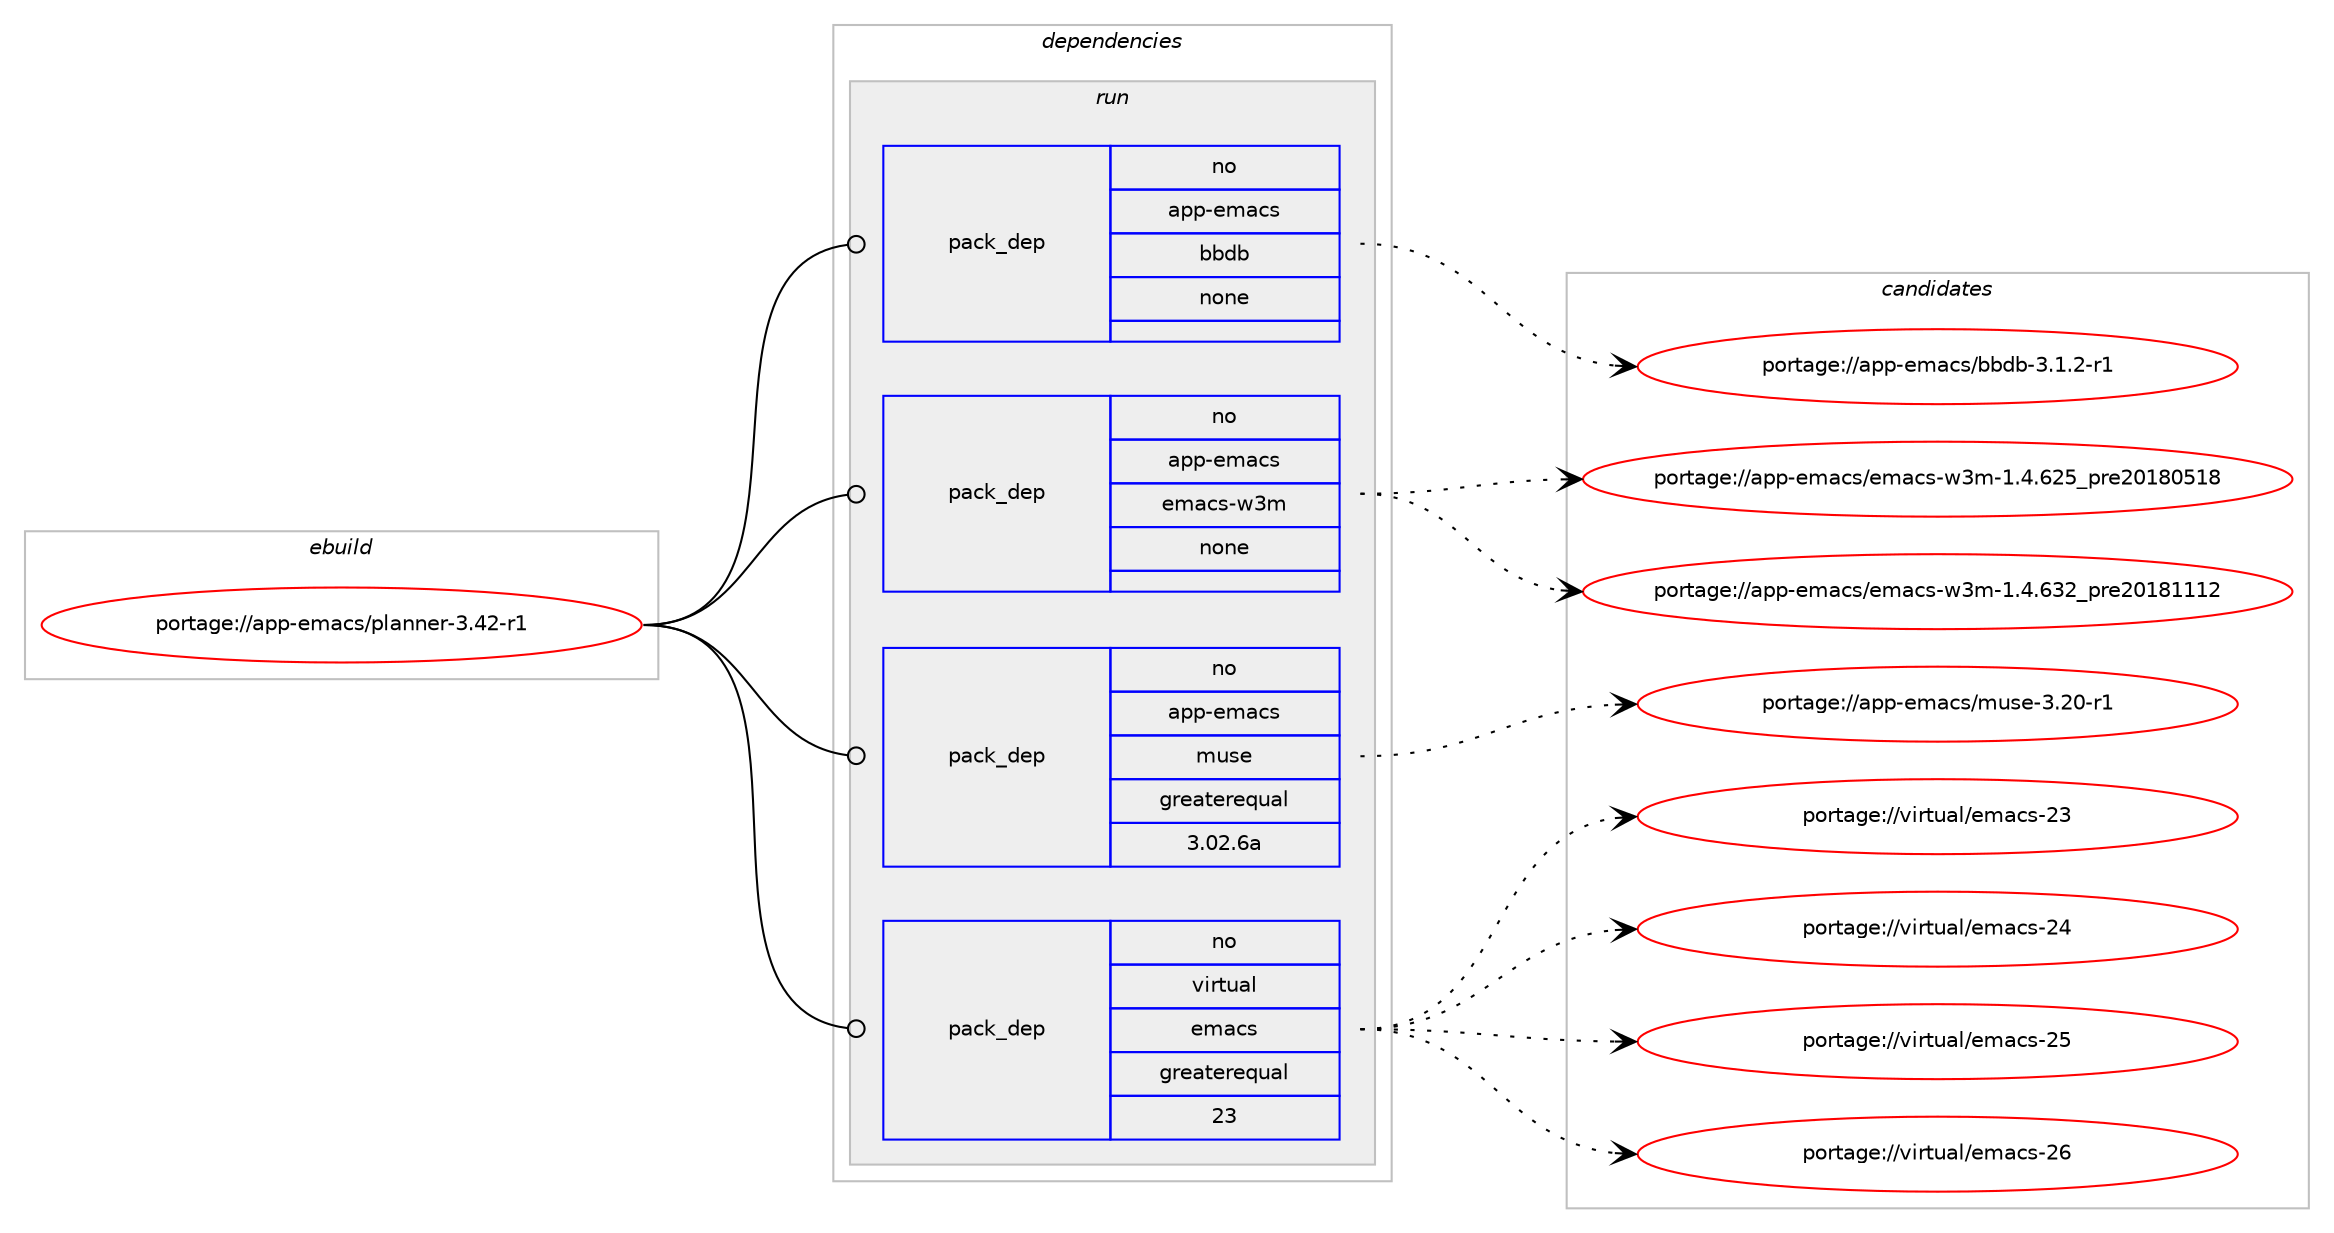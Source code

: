 digraph prolog {

# *************
# Graph options
# *************

newrank=true;
concentrate=true;
compound=true;
graph [rankdir=LR,fontname=Helvetica,fontsize=10,ranksep=1.5];#, ranksep=2.5, nodesep=0.2];
edge  [arrowhead=vee];
node  [fontname=Helvetica,fontsize=10];

# **********
# The ebuild
# **********

subgraph cluster_leftcol {
color=gray;
rank=same;
label=<<i>ebuild</i>>;
id [label="portage://app-emacs/planner-3.42-r1", color=red, width=4, href="../app-emacs/planner-3.42-r1.svg"];
}

# ****************
# The dependencies
# ****************

subgraph cluster_midcol {
color=gray;
label=<<i>dependencies</i>>;
subgraph cluster_compile {
fillcolor="#eeeeee";
style=filled;
label=<<i>compile</i>>;
}
subgraph cluster_compileandrun {
fillcolor="#eeeeee";
style=filled;
label=<<i>compile and run</i>>;
}
subgraph cluster_run {
fillcolor="#eeeeee";
style=filled;
label=<<i>run</i>>;
subgraph pack13813 {
dependency18700 [label=<<TABLE BORDER="0" CELLBORDER="1" CELLSPACING="0" CELLPADDING="4" WIDTH="220"><TR><TD ROWSPAN="6" CELLPADDING="30">pack_dep</TD></TR><TR><TD WIDTH="110">no</TD></TR><TR><TD>app-emacs</TD></TR><TR><TD>bbdb</TD></TR><TR><TD>none</TD></TR><TR><TD></TD></TR></TABLE>>, shape=none, color=blue];
}
id:e -> dependency18700:w [weight=20,style="solid",arrowhead="odot"];
subgraph pack13814 {
dependency18701 [label=<<TABLE BORDER="0" CELLBORDER="1" CELLSPACING="0" CELLPADDING="4" WIDTH="220"><TR><TD ROWSPAN="6" CELLPADDING="30">pack_dep</TD></TR><TR><TD WIDTH="110">no</TD></TR><TR><TD>app-emacs</TD></TR><TR><TD>emacs-w3m</TD></TR><TR><TD>none</TD></TR><TR><TD></TD></TR></TABLE>>, shape=none, color=blue];
}
id:e -> dependency18701:w [weight=20,style="solid",arrowhead="odot"];
subgraph pack13815 {
dependency18702 [label=<<TABLE BORDER="0" CELLBORDER="1" CELLSPACING="0" CELLPADDING="4" WIDTH="220"><TR><TD ROWSPAN="6" CELLPADDING="30">pack_dep</TD></TR><TR><TD WIDTH="110">no</TD></TR><TR><TD>app-emacs</TD></TR><TR><TD>muse</TD></TR><TR><TD>greaterequal</TD></TR><TR><TD>3.02.6a</TD></TR></TABLE>>, shape=none, color=blue];
}
id:e -> dependency18702:w [weight=20,style="solid",arrowhead="odot"];
subgraph pack13816 {
dependency18703 [label=<<TABLE BORDER="0" CELLBORDER="1" CELLSPACING="0" CELLPADDING="4" WIDTH="220"><TR><TD ROWSPAN="6" CELLPADDING="30">pack_dep</TD></TR><TR><TD WIDTH="110">no</TD></TR><TR><TD>virtual</TD></TR><TR><TD>emacs</TD></TR><TR><TD>greaterequal</TD></TR><TR><TD>23</TD></TR></TABLE>>, shape=none, color=blue];
}
id:e -> dependency18703:w [weight=20,style="solid",arrowhead="odot"];
}
}

# **************
# The candidates
# **************

subgraph cluster_choices {
rank=same;
color=gray;
label=<<i>candidates</i>>;

subgraph choice13813 {
color=black;
nodesep=1;
choiceportage97112112451011099799115479898100984551464946504511449 [label="portage://app-emacs/bbdb-3.1.2-r1", color=red, width=4,href="../app-emacs/bbdb-3.1.2-r1.svg"];
dependency18700:e -> choiceportage97112112451011099799115479898100984551464946504511449:w [style=dotted,weight="100"];
}
subgraph choice13814 {
color=black;
nodesep=1;
choiceportage9711211245101109979911547101109979911545119511094549465246545053951121141015048495648534956 [label="portage://app-emacs/emacs-w3m-1.4.625_pre20180518", color=red, width=4,href="../app-emacs/emacs-w3m-1.4.625_pre20180518.svg"];
choiceportage9711211245101109979911547101109979911545119511094549465246545150951121141015048495649494950 [label="portage://app-emacs/emacs-w3m-1.4.632_pre20181112", color=red, width=4,href="../app-emacs/emacs-w3m-1.4.632_pre20181112.svg"];
dependency18701:e -> choiceportage9711211245101109979911547101109979911545119511094549465246545053951121141015048495648534956:w [style=dotted,weight="100"];
dependency18701:e -> choiceportage9711211245101109979911547101109979911545119511094549465246545150951121141015048495649494950:w [style=dotted,weight="100"];
}
subgraph choice13815 {
color=black;
nodesep=1;
choiceportage971121124510110997991154710911711510145514650484511449 [label="portage://app-emacs/muse-3.20-r1", color=red, width=4,href="../app-emacs/muse-3.20-r1.svg"];
dependency18702:e -> choiceportage971121124510110997991154710911711510145514650484511449:w [style=dotted,weight="100"];
}
subgraph choice13816 {
color=black;
nodesep=1;
choiceportage11810511411611797108471011099799115455051 [label="portage://virtual/emacs-23", color=red, width=4,href="../virtual/emacs-23.svg"];
choiceportage11810511411611797108471011099799115455052 [label="portage://virtual/emacs-24", color=red, width=4,href="../virtual/emacs-24.svg"];
choiceportage11810511411611797108471011099799115455053 [label="portage://virtual/emacs-25", color=red, width=4,href="../virtual/emacs-25.svg"];
choiceportage11810511411611797108471011099799115455054 [label="portage://virtual/emacs-26", color=red, width=4,href="../virtual/emacs-26.svg"];
dependency18703:e -> choiceportage11810511411611797108471011099799115455051:w [style=dotted,weight="100"];
dependency18703:e -> choiceportage11810511411611797108471011099799115455052:w [style=dotted,weight="100"];
dependency18703:e -> choiceportage11810511411611797108471011099799115455053:w [style=dotted,weight="100"];
dependency18703:e -> choiceportage11810511411611797108471011099799115455054:w [style=dotted,weight="100"];
}
}

}
